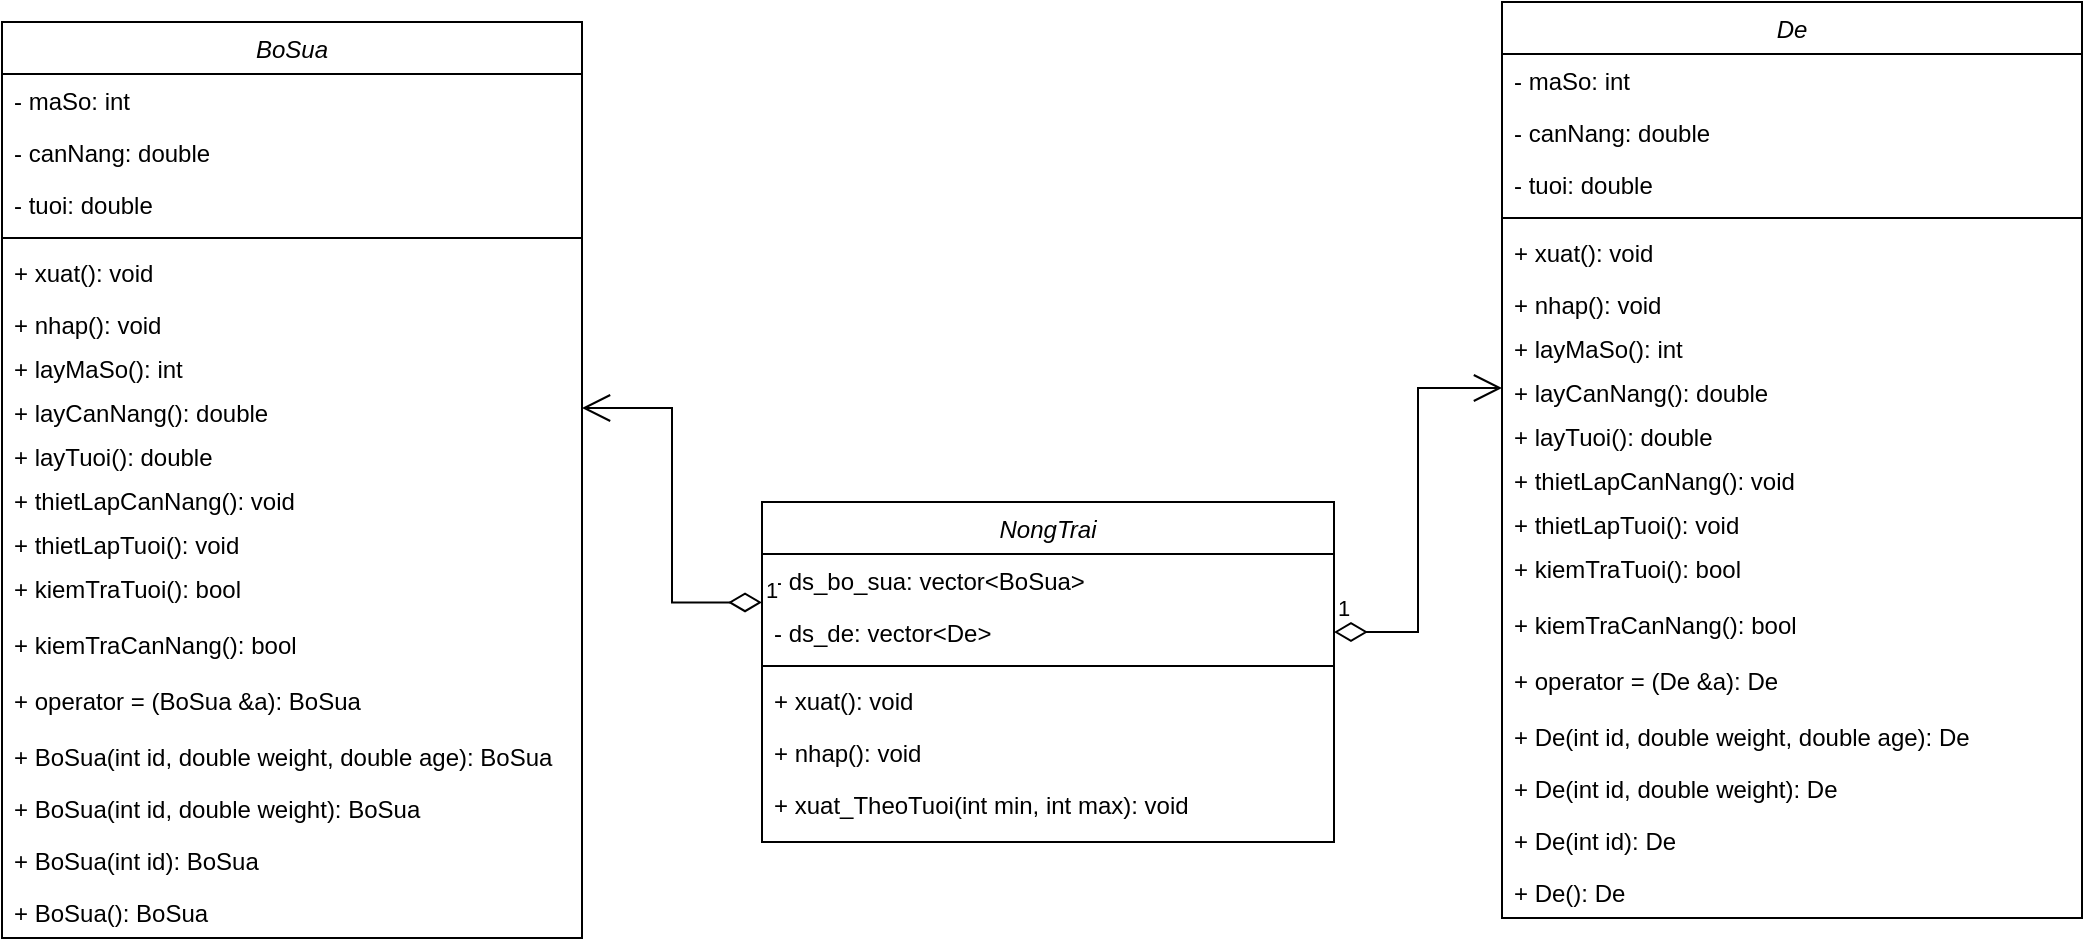 <mxfile version="20.8.20" type="github">
  <diagram id="C5RBs43oDa-KdzZeNtuy" name="Page-1">
    <mxGraphModel dx="1050" dy="549" grid="1" gridSize="10" guides="1" tooltips="1" connect="1" arrows="0" fold="1" page="1" pageScale="1" pageWidth="3300" pageHeight="4681" math="0" shadow="0">
      <root>
        <mxCell id="WIyWlLk6GJQsqaUBKTNV-0" />
        <mxCell id="WIyWlLk6GJQsqaUBKTNV-1" parent="WIyWlLk6GJQsqaUBKTNV-0" />
        <mxCell id="zkfFHV4jXpPFQw0GAbJ--0" value="BoSua" style="swimlane;fontStyle=2;align=center;verticalAlign=top;childLayout=stackLayout;horizontal=1;startSize=26;horizontalStack=0;resizeParent=1;resizeLast=0;collapsible=1;marginBottom=0;rounded=0;shadow=0;strokeWidth=1;" parent="WIyWlLk6GJQsqaUBKTNV-1" vertex="1">
          <mxGeometry x="100" y="120" width="290" height="458" as="geometry">
            <mxRectangle x="230" y="140" width="160" height="26" as="alternateBounds" />
          </mxGeometry>
        </mxCell>
        <mxCell id="zkfFHV4jXpPFQw0GAbJ--1" value="- maSo: int" style="text;align=left;verticalAlign=top;spacingLeft=4;spacingRight=4;overflow=hidden;rotatable=0;points=[[0,0.5],[1,0.5]];portConstraint=eastwest;" parent="zkfFHV4jXpPFQw0GAbJ--0" vertex="1">
          <mxGeometry y="26" width="290" height="26" as="geometry" />
        </mxCell>
        <mxCell id="zkfFHV4jXpPFQw0GAbJ--3" value="- canNang: double" style="text;align=left;verticalAlign=top;spacingLeft=4;spacingRight=4;overflow=hidden;rotatable=0;points=[[0,0.5],[1,0.5]];portConstraint=eastwest;rounded=0;shadow=0;html=0;" parent="zkfFHV4jXpPFQw0GAbJ--0" vertex="1">
          <mxGeometry y="52" width="290" height="26" as="geometry" />
        </mxCell>
        <mxCell id="zkfFHV4jXpPFQw0GAbJ--2" value="- tuoi: double" style="text;align=left;verticalAlign=top;spacingLeft=4;spacingRight=4;overflow=hidden;rotatable=0;points=[[0,0.5],[1,0.5]];portConstraint=eastwest;rounded=0;shadow=0;html=0;" parent="zkfFHV4jXpPFQw0GAbJ--0" vertex="1">
          <mxGeometry y="78" width="290" height="26" as="geometry" />
        </mxCell>
        <mxCell id="zkfFHV4jXpPFQw0GAbJ--4" value="" style="line;html=1;strokeWidth=1;align=left;verticalAlign=middle;spacingTop=-1;spacingLeft=3;spacingRight=3;rotatable=0;labelPosition=right;points=[];portConstraint=eastwest;" parent="zkfFHV4jXpPFQw0GAbJ--0" vertex="1">
          <mxGeometry y="104" width="290" height="8" as="geometry" />
        </mxCell>
        <mxCell id="zkfFHV4jXpPFQw0GAbJ--5" value="+ xuat(): void" style="text;align=left;verticalAlign=top;spacingLeft=4;spacingRight=4;overflow=hidden;rotatable=0;points=[[0,0.5],[1,0.5]];portConstraint=eastwest;" parent="zkfFHV4jXpPFQw0GAbJ--0" vertex="1">
          <mxGeometry y="112" width="290" height="26" as="geometry" />
        </mxCell>
        <mxCell id="egqvtzpbxbv_MDp7u7JJ-1" value="+ nhap(): void" style="text;align=left;verticalAlign=top;spacingLeft=4;spacingRight=4;overflow=hidden;rotatable=0;points=[[0,0.5],[1,0.5]];portConstraint=eastwest;" vertex="1" parent="zkfFHV4jXpPFQw0GAbJ--0">
          <mxGeometry y="138" width="290" height="22" as="geometry" />
        </mxCell>
        <mxCell id="egqvtzpbxbv_MDp7u7JJ-27" value="+ layMaSo(): int&#xa;" style="text;align=left;verticalAlign=top;spacingLeft=4;spacingRight=4;overflow=hidden;rotatable=0;points=[[0,0.5],[1,0.5]];portConstraint=eastwest;" vertex="1" parent="zkfFHV4jXpPFQw0GAbJ--0">
          <mxGeometry y="160" width="290" height="22" as="geometry" />
        </mxCell>
        <mxCell id="egqvtzpbxbv_MDp7u7JJ-28" value="+ layCanNang(): double&#xa;" style="text;align=left;verticalAlign=top;spacingLeft=4;spacingRight=4;overflow=hidden;rotatable=0;points=[[0,0.5],[1,0.5]];portConstraint=eastwest;" vertex="1" parent="zkfFHV4jXpPFQw0GAbJ--0">
          <mxGeometry y="182" width="290" height="22" as="geometry" />
        </mxCell>
        <mxCell id="egqvtzpbxbv_MDp7u7JJ-29" value="+ layTuoi(): double&#xa;" style="text;align=left;verticalAlign=top;spacingLeft=4;spacingRight=4;overflow=hidden;rotatable=0;points=[[0,0.5],[1,0.5]];portConstraint=eastwest;" vertex="1" parent="zkfFHV4jXpPFQw0GAbJ--0">
          <mxGeometry y="204" width="290" height="22" as="geometry" />
        </mxCell>
        <mxCell id="egqvtzpbxbv_MDp7u7JJ-31" value="+ thietLapCanNang(): void&#xa;" style="text;align=left;verticalAlign=top;spacingLeft=4;spacingRight=4;overflow=hidden;rotatable=0;points=[[0,0.5],[1,0.5]];portConstraint=eastwest;" vertex="1" parent="zkfFHV4jXpPFQw0GAbJ--0">
          <mxGeometry y="226" width="290" height="22" as="geometry" />
        </mxCell>
        <mxCell id="egqvtzpbxbv_MDp7u7JJ-33" value="+ thietLapTuoi(): void&#xa;" style="text;align=left;verticalAlign=top;spacingLeft=4;spacingRight=4;overflow=hidden;rotatable=0;points=[[0,0.5],[1,0.5]];portConstraint=eastwest;" vertex="1" parent="zkfFHV4jXpPFQw0GAbJ--0">
          <mxGeometry y="248" width="290" height="22" as="geometry" />
        </mxCell>
        <mxCell id="egqvtzpbxbv_MDp7u7JJ-47" value="+ kiemTraTuoi(): bool&#xa;" style="text;align=left;verticalAlign=top;spacingLeft=4;spacingRight=4;overflow=hidden;rotatable=0;points=[[0,0.5],[1,0.5]];portConstraint=eastwest;" vertex="1" parent="zkfFHV4jXpPFQw0GAbJ--0">
          <mxGeometry y="270" width="290" height="28" as="geometry" />
        </mxCell>
        <mxCell id="egqvtzpbxbv_MDp7u7JJ-77" value="+ kiemTraCanNang(): bool&#xa;" style="text;align=left;verticalAlign=top;spacingLeft=4;spacingRight=4;overflow=hidden;rotatable=0;points=[[0,0.5],[1,0.5]];portConstraint=eastwest;" vertex="1" parent="zkfFHV4jXpPFQw0GAbJ--0">
          <mxGeometry y="298" width="290" height="28" as="geometry" />
        </mxCell>
        <mxCell id="egqvtzpbxbv_MDp7u7JJ-48" value="+ operator = (BoSua &amp;a): BoSua&#xa;" style="text;align=left;verticalAlign=top;spacingLeft=4;spacingRight=4;overflow=hidden;rotatable=0;points=[[0,0.5],[1,0.5]];portConstraint=eastwest;" vertex="1" parent="zkfFHV4jXpPFQw0GAbJ--0">
          <mxGeometry y="326" width="290" height="28" as="geometry" />
        </mxCell>
        <mxCell id="egqvtzpbxbv_MDp7u7JJ-51" value="+ BoSua(int id, double weight, double age): BoSua" style="text;align=left;verticalAlign=top;spacingLeft=4;spacingRight=4;overflow=hidden;rotatable=0;points=[[0,0.5],[1,0.5]];portConstraint=eastwest;" vertex="1" parent="zkfFHV4jXpPFQw0GAbJ--0">
          <mxGeometry y="354" width="290" height="26" as="geometry" />
        </mxCell>
        <mxCell id="egqvtzpbxbv_MDp7u7JJ-52" value="+ BoSua(int id, double weight): BoSua" style="text;align=left;verticalAlign=top;spacingLeft=4;spacingRight=4;overflow=hidden;rotatable=0;points=[[0,0.5],[1,0.5]];portConstraint=eastwest;" vertex="1" parent="zkfFHV4jXpPFQw0GAbJ--0">
          <mxGeometry y="380" width="290" height="26" as="geometry" />
        </mxCell>
        <mxCell id="egqvtzpbxbv_MDp7u7JJ-53" value="+ BoSua(int id): BoSua" style="text;align=left;verticalAlign=top;spacingLeft=4;spacingRight=4;overflow=hidden;rotatable=0;points=[[0,0.5],[1,0.5]];portConstraint=eastwest;" vertex="1" parent="zkfFHV4jXpPFQw0GAbJ--0">
          <mxGeometry y="406" width="290" height="26" as="geometry" />
        </mxCell>
        <mxCell id="egqvtzpbxbv_MDp7u7JJ-54" value="+ BoSua(): BoSua" style="text;align=left;verticalAlign=top;spacingLeft=4;spacingRight=4;overflow=hidden;rotatable=0;points=[[0,0.5],[1,0.5]];portConstraint=eastwest;" vertex="1" parent="zkfFHV4jXpPFQw0GAbJ--0">
          <mxGeometry y="432" width="290" height="26" as="geometry" />
        </mxCell>
        <mxCell id="egqvtzpbxbv_MDp7u7JJ-18" value="NongTrai" style="swimlane;fontStyle=2;align=center;verticalAlign=top;childLayout=stackLayout;horizontal=1;startSize=26;horizontalStack=0;resizeParent=1;resizeLast=0;collapsible=1;marginBottom=0;rounded=0;shadow=0;strokeWidth=1;" vertex="1" parent="WIyWlLk6GJQsqaUBKTNV-1">
          <mxGeometry x="480" y="360" width="286" height="170" as="geometry">
            <mxRectangle x="230" y="140" width="160" height="26" as="alternateBounds" />
          </mxGeometry>
        </mxCell>
        <mxCell id="egqvtzpbxbv_MDp7u7JJ-19" value="- ds_bo_sua: vector&lt;BoSua&gt;" style="text;align=left;verticalAlign=top;spacingLeft=4;spacingRight=4;overflow=hidden;rotatable=0;points=[[0,0.5],[1,0.5]];portConstraint=eastwest;" vertex="1" parent="egqvtzpbxbv_MDp7u7JJ-18">
          <mxGeometry y="26" width="286" height="26" as="geometry" />
        </mxCell>
        <mxCell id="egqvtzpbxbv_MDp7u7JJ-20" value="- ds_de: vector&lt;De&gt;" style="text;align=left;verticalAlign=top;spacingLeft=4;spacingRight=4;overflow=hidden;rotatable=0;points=[[0,0.5],[1,0.5]];portConstraint=eastwest;rounded=0;shadow=0;html=0;" vertex="1" parent="egqvtzpbxbv_MDp7u7JJ-18">
          <mxGeometry y="52" width="286" height="26" as="geometry" />
        </mxCell>
        <mxCell id="egqvtzpbxbv_MDp7u7JJ-22" value="" style="line;html=1;strokeWidth=1;align=left;verticalAlign=middle;spacingTop=-1;spacingLeft=3;spacingRight=3;rotatable=0;labelPosition=right;points=[];portConstraint=eastwest;" vertex="1" parent="egqvtzpbxbv_MDp7u7JJ-18">
          <mxGeometry y="78" width="286" height="8" as="geometry" />
        </mxCell>
        <mxCell id="egqvtzpbxbv_MDp7u7JJ-23" value="+ xuat(): void" style="text;align=left;verticalAlign=top;spacingLeft=4;spacingRight=4;overflow=hidden;rotatable=0;points=[[0,0.5],[1,0.5]];portConstraint=eastwest;" vertex="1" parent="egqvtzpbxbv_MDp7u7JJ-18">
          <mxGeometry y="86" width="286" height="26" as="geometry" />
        </mxCell>
        <mxCell id="egqvtzpbxbv_MDp7u7JJ-24" value="+ nhap(): void" style="text;align=left;verticalAlign=top;spacingLeft=4;spacingRight=4;overflow=hidden;rotatable=0;points=[[0,0.5],[1,0.5]];portConstraint=eastwest;" vertex="1" parent="egqvtzpbxbv_MDp7u7JJ-18">
          <mxGeometry y="112" width="286" height="26" as="geometry" />
        </mxCell>
        <mxCell id="egqvtzpbxbv_MDp7u7JJ-25" value="+ xuat_TheoTuoi(int min, int max): void" style="text;align=left;verticalAlign=top;spacingLeft=4;spacingRight=4;overflow=hidden;rotatable=0;points=[[0,0.5],[1,0.5]];portConstraint=eastwest;" vertex="1" parent="egqvtzpbxbv_MDp7u7JJ-18">
          <mxGeometry y="138" width="286" height="26" as="geometry" />
        </mxCell>
        <mxCell id="egqvtzpbxbv_MDp7u7JJ-55" value="De" style="swimlane;fontStyle=2;align=center;verticalAlign=top;childLayout=stackLayout;horizontal=1;startSize=26;horizontalStack=0;resizeParent=1;resizeLast=0;collapsible=1;marginBottom=0;rounded=0;shadow=0;strokeWidth=1;" vertex="1" parent="WIyWlLk6GJQsqaUBKTNV-1">
          <mxGeometry x="850" y="110" width="290" height="458" as="geometry">
            <mxRectangle x="230" y="140" width="160" height="26" as="alternateBounds" />
          </mxGeometry>
        </mxCell>
        <mxCell id="egqvtzpbxbv_MDp7u7JJ-56" value="- maSo: int" style="text;align=left;verticalAlign=top;spacingLeft=4;spacingRight=4;overflow=hidden;rotatable=0;points=[[0,0.5],[1,0.5]];portConstraint=eastwest;" vertex="1" parent="egqvtzpbxbv_MDp7u7JJ-55">
          <mxGeometry y="26" width="290" height="26" as="geometry" />
        </mxCell>
        <mxCell id="egqvtzpbxbv_MDp7u7JJ-57" value="- canNang: double" style="text;align=left;verticalAlign=top;spacingLeft=4;spacingRight=4;overflow=hidden;rotatable=0;points=[[0,0.5],[1,0.5]];portConstraint=eastwest;rounded=0;shadow=0;html=0;" vertex="1" parent="egqvtzpbxbv_MDp7u7JJ-55">
          <mxGeometry y="52" width="290" height="26" as="geometry" />
        </mxCell>
        <mxCell id="egqvtzpbxbv_MDp7u7JJ-58" value="- tuoi: double" style="text;align=left;verticalAlign=top;spacingLeft=4;spacingRight=4;overflow=hidden;rotatable=0;points=[[0,0.5],[1,0.5]];portConstraint=eastwest;rounded=0;shadow=0;html=0;" vertex="1" parent="egqvtzpbxbv_MDp7u7JJ-55">
          <mxGeometry y="78" width="290" height="26" as="geometry" />
        </mxCell>
        <mxCell id="egqvtzpbxbv_MDp7u7JJ-59" value="" style="line;html=1;strokeWidth=1;align=left;verticalAlign=middle;spacingTop=-1;spacingLeft=3;spacingRight=3;rotatable=0;labelPosition=right;points=[];portConstraint=eastwest;" vertex="1" parent="egqvtzpbxbv_MDp7u7JJ-55">
          <mxGeometry y="104" width="290" height="8" as="geometry" />
        </mxCell>
        <mxCell id="egqvtzpbxbv_MDp7u7JJ-60" value="+ xuat(): void" style="text;align=left;verticalAlign=top;spacingLeft=4;spacingRight=4;overflow=hidden;rotatable=0;points=[[0,0.5],[1,0.5]];portConstraint=eastwest;" vertex="1" parent="egqvtzpbxbv_MDp7u7JJ-55">
          <mxGeometry y="112" width="290" height="26" as="geometry" />
        </mxCell>
        <mxCell id="egqvtzpbxbv_MDp7u7JJ-61" value="+ nhap(): void" style="text;align=left;verticalAlign=top;spacingLeft=4;spacingRight=4;overflow=hidden;rotatable=0;points=[[0,0.5],[1,0.5]];portConstraint=eastwest;" vertex="1" parent="egqvtzpbxbv_MDp7u7JJ-55">
          <mxGeometry y="138" width="290" height="22" as="geometry" />
        </mxCell>
        <mxCell id="egqvtzpbxbv_MDp7u7JJ-62" value="+ layMaSo(): int&#xa;" style="text;align=left;verticalAlign=top;spacingLeft=4;spacingRight=4;overflow=hidden;rotatable=0;points=[[0,0.5],[1,0.5]];portConstraint=eastwest;" vertex="1" parent="egqvtzpbxbv_MDp7u7JJ-55">
          <mxGeometry y="160" width="290" height="22" as="geometry" />
        </mxCell>
        <mxCell id="egqvtzpbxbv_MDp7u7JJ-63" value="+ layCanNang(): double&#xa;" style="text;align=left;verticalAlign=top;spacingLeft=4;spacingRight=4;overflow=hidden;rotatable=0;points=[[0,0.5],[1,0.5]];portConstraint=eastwest;" vertex="1" parent="egqvtzpbxbv_MDp7u7JJ-55">
          <mxGeometry y="182" width="290" height="22" as="geometry" />
        </mxCell>
        <mxCell id="egqvtzpbxbv_MDp7u7JJ-64" value="+ layTuoi(): double&#xa;" style="text;align=left;verticalAlign=top;spacingLeft=4;spacingRight=4;overflow=hidden;rotatable=0;points=[[0,0.5],[1,0.5]];portConstraint=eastwest;" vertex="1" parent="egqvtzpbxbv_MDp7u7JJ-55">
          <mxGeometry y="204" width="290" height="22" as="geometry" />
        </mxCell>
        <mxCell id="egqvtzpbxbv_MDp7u7JJ-66" value="+ thietLapCanNang(): void&#xa;" style="text;align=left;verticalAlign=top;spacingLeft=4;spacingRight=4;overflow=hidden;rotatable=0;points=[[0,0.5],[1,0.5]];portConstraint=eastwest;" vertex="1" parent="egqvtzpbxbv_MDp7u7JJ-55">
          <mxGeometry y="226" width="290" height="22" as="geometry" />
        </mxCell>
        <mxCell id="egqvtzpbxbv_MDp7u7JJ-67" value="+ thietLapTuoi(): void&#xa;" style="text;align=left;verticalAlign=top;spacingLeft=4;spacingRight=4;overflow=hidden;rotatable=0;points=[[0,0.5],[1,0.5]];portConstraint=eastwest;" vertex="1" parent="egqvtzpbxbv_MDp7u7JJ-55">
          <mxGeometry y="248" width="290" height="22" as="geometry" />
        </mxCell>
        <mxCell id="egqvtzpbxbv_MDp7u7JJ-68" value="+ kiemTraTuoi(): bool&#xa;" style="text;align=left;verticalAlign=top;spacingLeft=4;spacingRight=4;overflow=hidden;rotatable=0;points=[[0,0.5],[1,0.5]];portConstraint=eastwest;" vertex="1" parent="egqvtzpbxbv_MDp7u7JJ-55">
          <mxGeometry y="270" width="290" height="28" as="geometry" />
        </mxCell>
        <mxCell id="egqvtzpbxbv_MDp7u7JJ-78" value="+ kiemTraCanNang(): bool&#xa;" style="text;align=left;verticalAlign=top;spacingLeft=4;spacingRight=4;overflow=hidden;rotatable=0;points=[[0,0.5],[1,0.5]];portConstraint=eastwest;" vertex="1" parent="egqvtzpbxbv_MDp7u7JJ-55">
          <mxGeometry y="298" width="290" height="28" as="geometry" />
        </mxCell>
        <mxCell id="egqvtzpbxbv_MDp7u7JJ-69" value="+ operator = (De &amp;a): De&#xa;" style="text;align=left;verticalAlign=top;spacingLeft=4;spacingRight=4;overflow=hidden;rotatable=0;points=[[0,0.5],[1,0.5]];portConstraint=eastwest;" vertex="1" parent="egqvtzpbxbv_MDp7u7JJ-55">
          <mxGeometry y="326" width="290" height="28" as="geometry" />
        </mxCell>
        <mxCell id="egqvtzpbxbv_MDp7u7JJ-70" value="+ De(int id, double weight, double age): De" style="text;align=left;verticalAlign=top;spacingLeft=4;spacingRight=4;overflow=hidden;rotatable=0;points=[[0,0.5],[1,0.5]];portConstraint=eastwest;" vertex="1" parent="egqvtzpbxbv_MDp7u7JJ-55">
          <mxGeometry y="354" width="290" height="26" as="geometry" />
        </mxCell>
        <mxCell id="egqvtzpbxbv_MDp7u7JJ-71" value="+ De(int id, double weight): De" style="text;align=left;verticalAlign=top;spacingLeft=4;spacingRight=4;overflow=hidden;rotatable=0;points=[[0,0.5],[1,0.5]];portConstraint=eastwest;" vertex="1" parent="egqvtzpbxbv_MDp7u7JJ-55">
          <mxGeometry y="380" width="290" height="26" as="geometry" />
        </mxCell>
        <mxCell id="egqvtzpbxbv_MDp7u7JJ-72" value="+ De(int id): De" style="text;align=left;verticalAlign=top;spacingLeft=4;spacingRight=4;overflow=hidden;rotatable=0;points=[[0,0.5],[1,0.5]];portConstraint=eastwest;" vertex="1" parent="egqvtzpbxbv_MDp7u7JJ-55">
          <mxGeometry y="406" width="290" height="26" as="geometry" />
        </mxCell>
        <mxCell id="egqvtzpbxbv_MDp7u7JJ-73" value="+ De(): De" style="text;align=left;verticalAlign=top;spacingLeft=4;spacingRight=4;overflow=hidden;rotatable=0;points=[[0,0.5],[1,0.5]];portConstraint=eastwest;" vertex="1" parent="egqvtzpbxbv_MDp7u7JJ-55">
          <mxGeometry y="432" width="290" height="26" as="geometry" />
        </mxCell>
        <mxCell id="egqvtzpbxbv_MDp7u7JJ-74" value="1" style="endArrow=open;html=1;endSize=12;startArrow=diamondThin;startSize=14;startFill=0;edgeStyle=orthogonalEdgeStyle;align=left;verticalAlign=bottom;rounded=0;entryX=0;entryY=0.5;entryDx=0;entryDy=0;" edge="1" parent="WIyWlLk6GJQsqaUBKTNV-1" source="egqvtzpbxbv_MDp7u7JJ-20" target="egqvtzpbxbv_MDp7u7JJ-63">
          <mxGeometry x="-1" y="3" relative="1" as="geometry">
            <mxPoint x="570" y="280" as="sourcePoint" />
            <mxPoint x="730" y="280" as="targetPoint" />
          </mxGeometry>
        </mxCell>
        <mxCell id="egqvtzpbxbv_MDp7u7JJ-76" value="1" style="endArrow=open;html=1;endSize=12;startArrow=diamondThin;startSize=14;startFill=0;edgeStyle=orthogonalEdgeStyle;align=left;verticalAlign=bottom;rounded=0;exitX=0;exitY=0.931;exitDx=0;exitDy=0;exitPerimeter=0;entryX=1;entryY=0.5;entryDx=0;entryDy=0;" edge="1" parent="WIyWlLk6GJQsqaUBKTNV-1" source="egqvtzpbxbv_MDp7u7JJ-19" target="egqvtzpbxbv_MDp7u7JJ-28">
          <mxGeometry x="-1" y="3" relative="1" as="geometry">
            <mxPoint x="500" y="460" as="sourcePoint" />
            <mxPoint x="450" y="380" as="targetPoint" />
          </mxGeometry>
        </mxCell>
      </root>
    </mxGraphModel>
  </diagram>
</mxfile>
